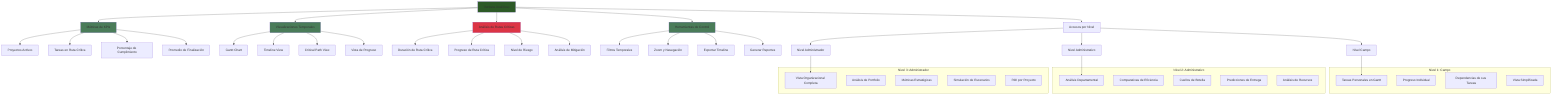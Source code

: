 graph TB
    A[Ventana Analíticas] --> B[Métricas de KPIs]
    A --> C[Visualizaciones Temporales]
    A --> D[Análisis de Rutas Críticas]
    A --> E[Herramientas de Control]
    A --> F[Accesos por Nivel]
    
    B --> B1[Proyectos Activos]
    B --> B2[Tareas en Ruta Crítica]
    B --> B3[Porcentaje de Cumplimiento]
    B --> B4[Promedio de Finalización]
    
    C --> C1[Gantt Chart]
    C --> C2[Timeline View]
    C --> C3[Critical Path View]
    C --> C4[Vista de Progreso]
    
    D --> D1[Duración de Ruta Crítica]
    D --> D2[Progreso de Ruta Crítica]
    D --> D3[Nivel de Riesgo]
    D --> D4[Análisis de Mitigación]
    
    E --> E1[Filtros Temporales]
    E --> E2[Zoom y Navegación]
    E --> E3[Exportar Timeline]
    E --> E4[Generar Reportes]
    
    F --> F1[Nivel Campo]
    F --> F2[Nivel Administrativo]
    F --> F3[Nivel Administrador]
    
    %% Nivel Campo
    subgraph "Nivel 1: Campo"
        G1[Tareas Personales en Gantt]
        G2[Progreso Individual]
        G3[Dependencias de sus Tareas]
        G4[Vista Simplificada]
    end
    
    %% Nivel Administrativo
    subgraph "Nivel 2: Administrativo"
        H1[Análisis Departamental]
        H2[Comparativas de Eficiencia]
        H3[Cuellos de Botella]
        H4[Predicciones de Entrega]
        H5[Análisis de Recursos]
    end
    
    %% Nivel Administrador
    subgraph "Nivel 3: Administrador"
        I1[Vista Organizacional Completa]
        I2[Análisis de Portfolio]
        I3[Métricas Estratégicas]
        I4[Simulación de Escenarios]
        I5[ROI por Proyecto]
    end
    
    F1 --> G1
    F2 --> H1
    F3 --> I1
    
    style A fill:#2d5a27
    style B fill:#4a7c59
    style C fill:#4a7c59
    style D fill:#dc3545
    style E fill:#4a7c59